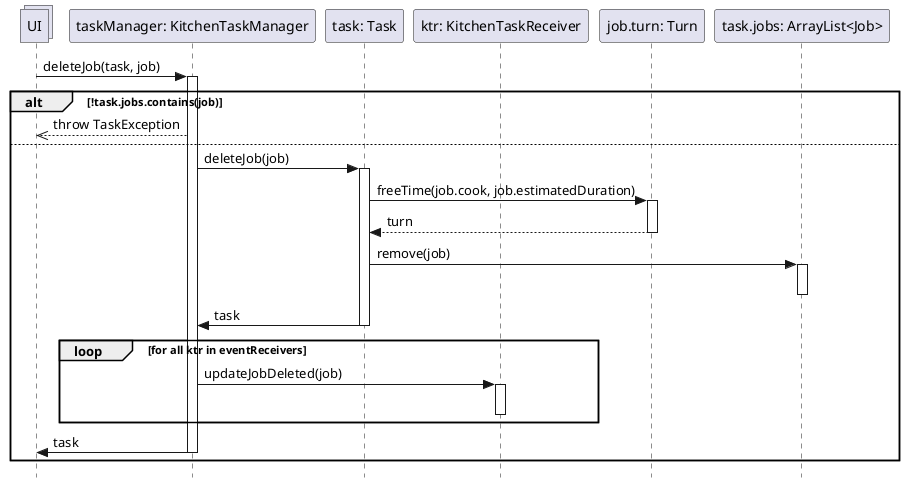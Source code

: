 @startuml Operazione 6a
skinparam Style strictuml

collections UI

'commento di prova per vedere se riesco a pushare sul nuovo pc

participant "taskManager: KitchenTaskManager" as tm
participant "task: Task" as task
participant "ktr: KitchenTaskReceiver" as ktr
participant "job.turn: Turn" as t
participant "task.jobs: ArrayList<Job>" as jl

UI -> tm: deleteJob(task, job)
activate tm

alt !task.jobs.contains(job)
    UI <<-- tm: throw TaskException
else
    tm -> task: deleteJob(job)
    activate task
    task -> t: freeTime(job.cook, job.estimatedDuration)
    activate t
    return turn

    task -> jl: remove(job)
    activate jl
    deactivate jl

    tm <- task: task
    deactivate task

    loop for all ktr in eventReceivers
        tm -> ktr : updateJobDeleted(job)
        activate ktr
        deactivate ktr
    end

    UI <- tm: task
    deactivate tm

end

deactivate tm

@enduml